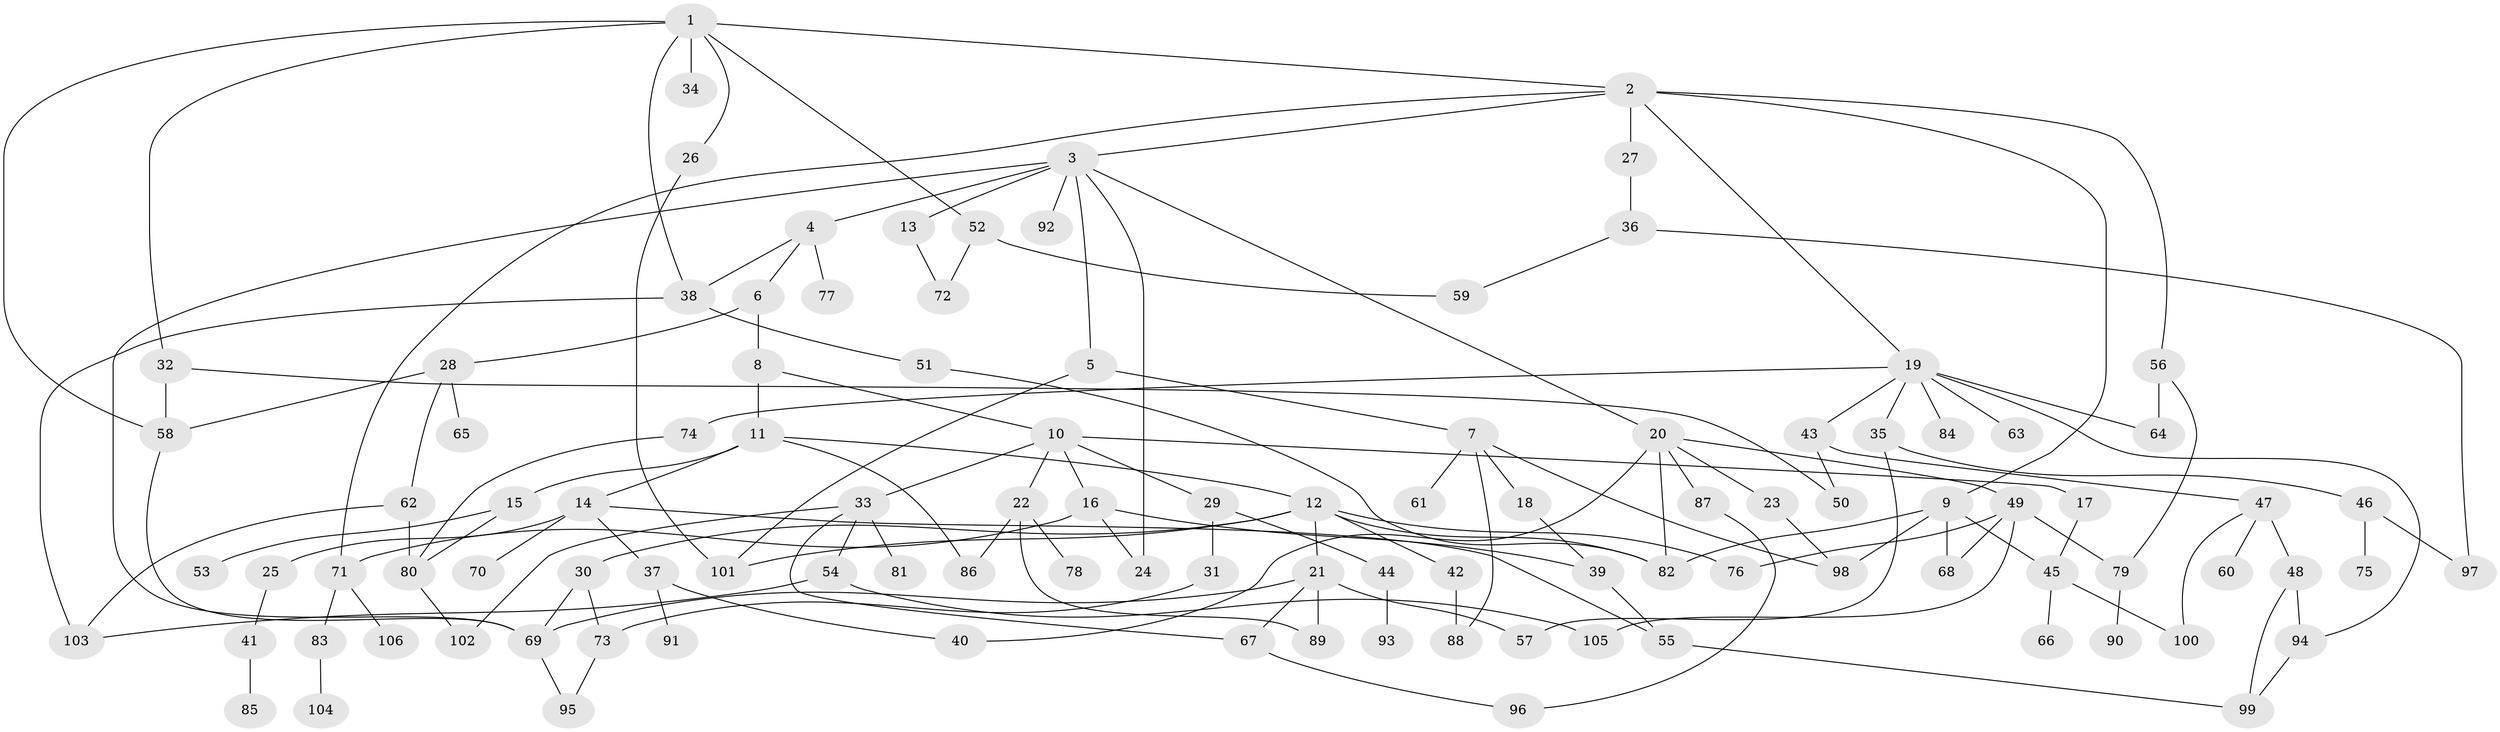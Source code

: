 // Generated by graph-tools (version 1.1) at 2025/13/03/09/25 04:13:28]
// undirected, 106 vertices, 150 edges
graph export_dot {
graph [start="1"]
  node [color=gray90,style=filled];
  1;
  2;
  3;
  4;
  5;
  6;
  7;
  8;
  9;
  10;
  11;
  12;
  13;
  14;
  15;
  16;
  17;
  18;
  19;
  20;
  21;
  22;
  23;
  24;
  25;
  26;
  27;
  28;
  29;
  30;
  31;
  32;
  33;
  34;
  35;
  36;
  37;
  38;
  39;
  40;
  41;
  42;
  43;
  44;
  45;
  46;
  47;
  48;
  49;
  50;
  51;
  52;
  53;
  54;
  55;
  56;
  57;
  58;
  59;
  60;
  61;
  62;
  63;
  64;
  65;
  66;
  67;
  68;
  69;
  70;
  71;
  72;
  73;
  74;
  75;
  76;
  77;
  78;
  79;
  80;
  81;
  82;
  83;
  84;
  85;
  86;
  87;
  88;
  89;
  90;
  91;
  92;
  93;
  94;
  95;
  96;
  97;
  98;
  99;
  100;
  101;
  102;
  103;
  104;
  105;
  106;
  1 -- 2;
  1 -- 26;
  1 -- 32;
  1 -- 34;
  1 -- 38;
  1 -- 52;
  1 -- 58;
  2 -- 3;
  2 -- 9;
  2 -- 19;
  2 -- 27;
  2 -- 56;
  2 -- 71;
  3 -- 4;
  3 -- 5;
  3 -- 13;
  3 -- 20;
  3 -- 24;
  3 -- 69;
  3 -- 92;
  4 -- 6;
  4 -- 77;
  4 -- 38;
  5 -- 7;
  5 -- 101;
  6 -- 8;
  6 -- 28;
  7 -- 18;
  7 -- 61;
  7 -- 98;
  7 -- 88;
  8 -- 10;
  8 -- 11;
  9 -- 82;
  9 -- 98;
  9 -- 45;
  9 -- 68;
  10 -- 16;
  10 -- 17;
  10 -- 22;
  10 -- 29;
  10 -- 33;
  11 -- 12;
  11 -- 14;
  11 -- 15;
  11 -- 86;
  12 -- 21;
  12 -- 30;
  12 -- 42;
  12 -- 76;
  12 -- 101;
  12 -- 82;
  13 -- 72;
  14 -- 25;
  14 -- 37;
  14 -- 70;
  14 -- 55;
  15 -- 53;
  15 -- 80;
  16 -- 39;
  16 -- 71;
  16 -- 24;
  17 -- 45;
  18 -- 39;
  19 -- 35;
  19 -- 43;
  19 -- 63;
  19 -- 64;
  19 -- 74;
  19 -- 84;
  19 -- 94;
  20 -- 23;
  20 -- 49;
  20 -- 87;
  20 -- 40;
  20 -- 82;
  21 -- 89;
  21 -- 57;
  21 -- 69;
  21 -- 67;
  22 -- 78;
  22 -- 86;
  22 -- 89;
  23 -- 98;
  25 -- 41;
  26 -- 101;
  27 -- 36;
  28 -- 62;
  28 -- 65;
  28 -- 58;
  29 -- 31;
  29 -- 44;
  30 -- 73;
  30 -- 69;
  31 -- 73;
  32 -- 50;
  32 -- 58;
  33 -- 54;
  33 -- 67;
  33 -- 81;
  33 -- 102;
  35 -- 46;
  35 -- 57;
  36 -- 59;
  36 -- 97;
  37 -- 40;
  37 -- 91;
  38 -- 51;
  38 -- 103;
  39 -- 55;
  41 -- 85;
  42 -- 88;
  43 -- 47;
  43 -- 50;
  44 -- 93;
  45 -- 66;
  45 -- 100;
  46 -- 75;
  46 -- 97;
  47 -- 48;
  47 -- 60;
  47 -- 100;
  48 -- 99;
  48 -- 94;
  49 -- 68;
  49 -- 76;
  49 -- 105;
  49 -- 79;
  51 -- 82;
  52 -- 72;
  52 -- 59;
  54 -- 103;
  54 -- 105;
  55 -- 99;
  56 -- 79;
  56 -- 64;
  58 -- 69;
  62 -- 80;
  62 -- 103;
  67 -- 96;
  69 -- 95;
  71 -- 83;
  71 -- 106;
  73 -- 95;
  74 -- 80;
  79 -- 90;
  80 -- 102;
  83 -- 104;
  87 -- 96;
  94 -- 99;
}
